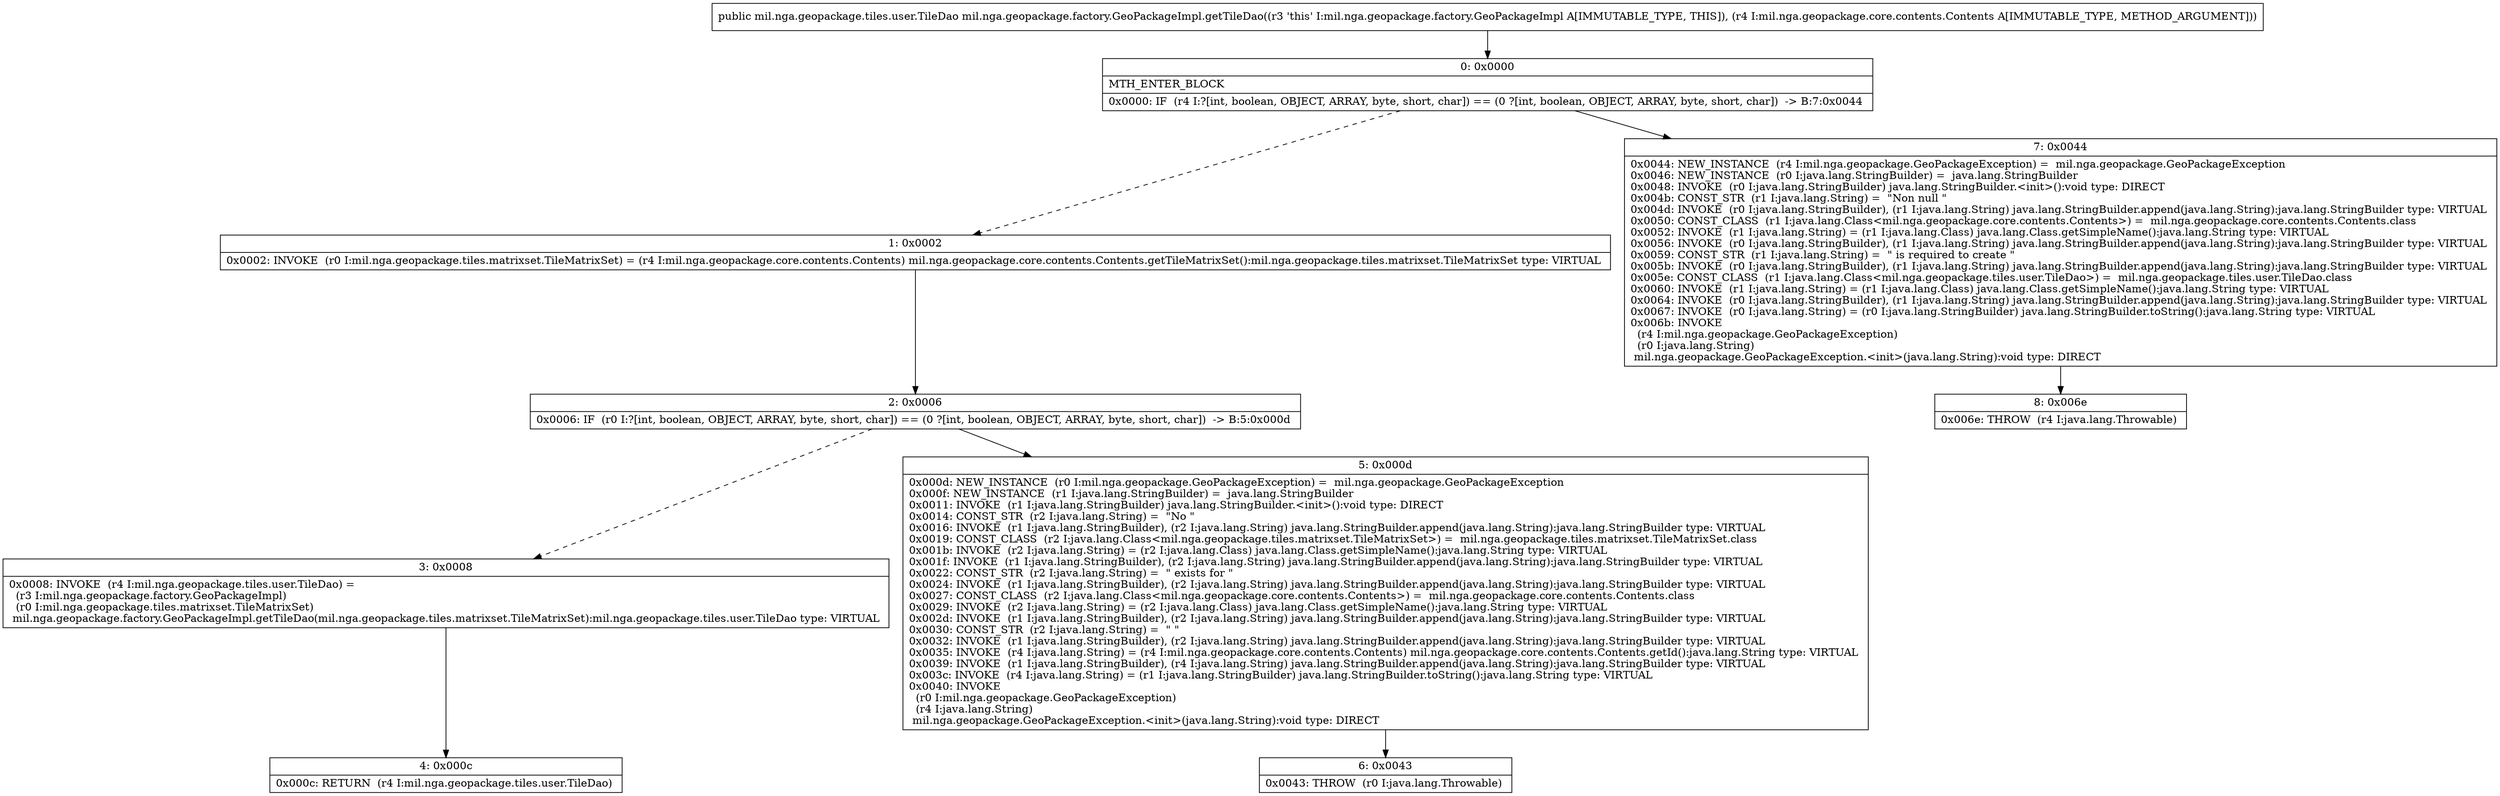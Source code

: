 digraph "CFG formil.nga.geopackage.factory.GeoPackageImpl.getTileDao(Lmil\/nga\/geopackage\/core\/contents\/Contents;)Lmil\/nga\/geopackage\/tiles\/user\/TileDao;" {
Node_0 [shape=record,label="{0\:\ 0x0000|MTH_ENTER_BLOCK\l|0x0000: IF  (r4 I:?[int, boolean, OBJECT, ARRAY, byte, short, char]) == (0 ?[int, boolean, OBJECT, ARRAY, byte, short, char])  \-\> B:7:0x0044 \l}"];
Node_1 [shape=record,label="{1\:\ 0x0002|0x0002: INVOKE  (r0 I:mil.nga.geopackage.tiles.matrixset.TileMatrixSet) = (r4 I:mil.nga.geopackage.core.contents.Contents) mil.nga.geopackage.core.contents.Contents.getTileMatrixSet():mil.nga.geopackage.tiles.matrixset.TileMatrixSet type: VIRTUAL \l}"];
Node_2 [shape=record,label="{2\:\ 0x0006|0x0006: IF  (r0 I:?[int, boolean, OBJECT, ARRAY, byte, short, char]) == (0 ?[int, boolean, OBJECT, ARRAY, byte, short, char])  \-\> B:5:0x000d \l}"];
Node_3 [shape=record,label="{3\:\ 0x0008|0x0008: INVOKE  (r4 I:mil.nga.geopackage.tiles.user.TileDao) = \l  (r3 I:mil.nga.geopackage.factory.GeoPackageImpl)\l  (r0 I:mil.nga.geopackage.tiles.matrixset.TileMatrixSet)\l mil.nga.geopackage.factory.GeoPackageImpl.getTileDao(mil.nga.geopackage.tiles.matrixset.TileMatrixSet):mil.nga.geopackage.tiles.user.TileDao type: VIRTUAL \l}"];
Node_4 [shape=record,label="{4\:\ 0x000c|0x000c: RETURN  (r4 I:mil.nga.geopackage.tiles.user.TileDao) \l}"];
Node_5 [shape=record,label="{5\:\ 0x000d|0x000d: NEW_INSTANCE  (r0 I:mil.nga.geopackage.GeoPackageException) =  mil.nga.geopackage.GeoPackageException \l0x000f: NEW_INSTANCE  (r1 I:java.lang.StringBuilder) =  java.lang.StringBuilder \l0x0011: INVOKE  (r1 I:java.lang.StringBuilder) java.lang.StringBuilder.\<init\>():void type: DIRECT \l0x0014: CONST_STR  (r2 I:java.lang.String) =  \"No \" \l0x0016: INVOKE  (r1 I:java.lang.StringBuilder), (r2 I:java.lang.String) java.lang.StringBuilder.append(java.lang.String):java.lang.StringBuilder type: VIRTUAL \l0x0019: CONST_CLASS  (r2 I:java.lang.Class\<mil.nga.geopackage.tiles.matrixset.TileMatrixSet\>) =  mil.nga.geopackage.tiles.matrixset.TileMatrixSet.class \l0x001b: INVOKE  (r2 I:java.lang.String) = (r2 I:java.lang.Class) java.lang.Class.getSimpleName():java.lang.String type: VIRTUAL \l0x001f: INVOKE  (r1 I:java.lang.StringBuilder), (r2 I:java.lang.String) java.lang.StringBuilder.append(java.lang.String):java.lang.StringBuilder type: VIRTUAL \l0x0022: CONST_STR  (r2 I:java.lang.String) =  \" exists for \" \l0x0024: INVOKE  (r1 I:java.lang.StringBuilder), (r2 I:java.lang.String) java.lang.StringBuilder.append(java.lang.String):java.lang.StringBuilder type: VIRTUAL \l0x0027: CONST_CLASS  (r2 I:java.lang.Class\<mil.nga.geopackage.core.contents.Contents\>) =  mil.nga.geopackage.core.contents.Contents.class \l0x0029: INVOKE  (r2 I:java.lang.String) = (r2 I:java.lang.Class) java.lang.Class.getSimpleName():java.lang.String type: VIRTUAL \l0x002d: INVOKE  (r1 I:java.lang.StringBuilder), (r2 I:java.lang.String) java.lang.StringBuilder.append(java.lang.String):java.lang.StringBuilder type: VIRTUAL \l0x0030: CONST_STR  (r2 I:java.lang.String) =  \" \" \l0x0032: INVOKE  (r1 I:java.lang.StringBuilder), (r2 I:java.lang.String) java.lang.StringBuilder.append(java.lang.String):java.lang.StringBuilder type: VIRTUAL \l0x0035: INVOKE  (r4 I:java.lang.String) = (r4 I:mil.nga.geopackage.core.contents.Contents) mil.nga.geopackage.core.contents.Contents.getId():java.lang.String type: VIRTUAL \l0x0039: INVOKE  (r1 I:java.lang.StringBuilder), (r4 I:java.lang.String) java.lang.StringBuilder.append(java.lang.String):java.lang.StringBuilder type: VIRTUAL \l0x003c: INVOKE  (r4 I:java.lang.String) = (r1 I:java.lang.StringBuilder) java.lang.StringBuilder.toString():java.lang.String type: VIRTUAL \l0x0040: INVOKE  \l  (r0 I:mil.nga.geopackage.GeoPackageException)\l  (r4 I:java.lang.String)\l mil.nga.geopackage.GeoPackageException.\<init\>(java.lang.String):void type: DIRECT \l}"];
Node_6 [shape=record,label="{6\:\ 0x0043|0x0043: THROW  (r0 I:java.lang.Throwable) \l}"];
Node_7 [shape=record,label="{7\:\ 0x0044|0x0044: NEW_INSTANCE  (r4 I:mil.nga.geopackage.GeoPackageException) =  mil.nga.geopackage.GeoPackageException \l0x0046: NEW_INSTANCE  (r0 I:java.lang.StringBuilder) =  java.lang.StringBuilder \l0x0048: INVOKE  (r0 I:java.lang.StringBuilder) java.lang.StringBuilder.\<init\>():void type: DIRECT \l0x004b: CONST_STR  (r1 I:java.lang.String) =  \"Non null \" \l0x004d: INVOKE  (r0 I:java.lang.StringBuilder), (r1 I:java.lang.String) java.lang.StringBuilder.append(java.lang.String):java.lang.StringBuilder type: VIRTUAL \l0x0050: CONST_CLASS  (r1 I:java.lang.Class\<mil.nga.geopackage.core.contents.Contents\>) =  mil.nga.geopackage.core.contents.Contents.class \l0x0052: INVOKE  (r1 I:java.lang.String) = (r1 I:java.lang.Class) java.lang.Class.getSimpleName():java.lang.String type: VIRTUAL \l0x0056: INVOKE  (r0 I:java.lang.StringBuilder), (r1 I:java.lang.String) java.lang.StringBuilder.append(java.lang.String):java.lang.StringBuilder type: VIRTUAL \l0x0059: CONST_STR  (r1 I:java.lang.String) =  \" is required to create \" \l0x005b: INVOKE  (r0 I:java.lang.StringBuilder), (r1 I:java.lang.String) java.lang.StringBuilder.append(java.lang.String):java.lang.StringBuilder type: VIRTUAL \l0x005e: CONST_CLASS  (r1 I:java.lang.Class\<mil.nga.geopackage.tiles.user.TileDao\>) =  mil.nga.geopackage.tiles.user.TileDao.class \l0x0060: INVOKE  (r1 I:java.lang.String) = (r1 I:java.lang.Class) java.lang.Class.getSimpleName():java.lang.String type: VIRTUAL \l0x0064: INVOKE  (r0 I:java.lang.StringBuilder), (r1 I:java.lang.String) java.lang.StringBuilder.append(java.lang.String):java.lang.StringBuilder type: VIRTUAL \l0x0067: INVOKE  (r0 I:java.lang.String) = (r0 I:java.lang.StringBuilder) java.lang.StringBuilder.toString():java.lang.String type: VIRTUAL \l0x006b: INVOKE  \l  (r4 I:mil.nga.geopackage.GeoPackageException)\l  (r0 I:java.lang.String)\l mil.nga.geopackage.GeoPackageException.\<init\>(java.lang.String):void type: DIRECT \l}"];
Node_8 [shape=record,label="{8\:\ 0x006e|0x006e: THROW  (r4 I:java.lang.Throwable) \l}"];
MethodNode[shape=record,label="{public mil.nga.geopackage.tiles.user.TileDao mil.nga.geopackage.factory.GeoPackageImpl.getTileDao((r3 'this' I:mil.nga.geopackage.factory.GeoPackageImpl A[IMMUTABLE_TYPE, THIS]), (r4 I:mil.nga.geopackage.core.contents.Contents A[IMMUTABLE_TYPE, METHOD_ARGUMENT])) }"];
MethodNode -> Node_0;
Node_0 -> Node_1[style=dashed];
Node_0 -> Node_7;
Node_1 -> Node_2;
Node_2 -> Node_3[style=dashed];
Node_2 -> Node_5;
Node_3 -> Node_4;
Node_5 -> Node_6;
Node_7 -> Node_8;
}

